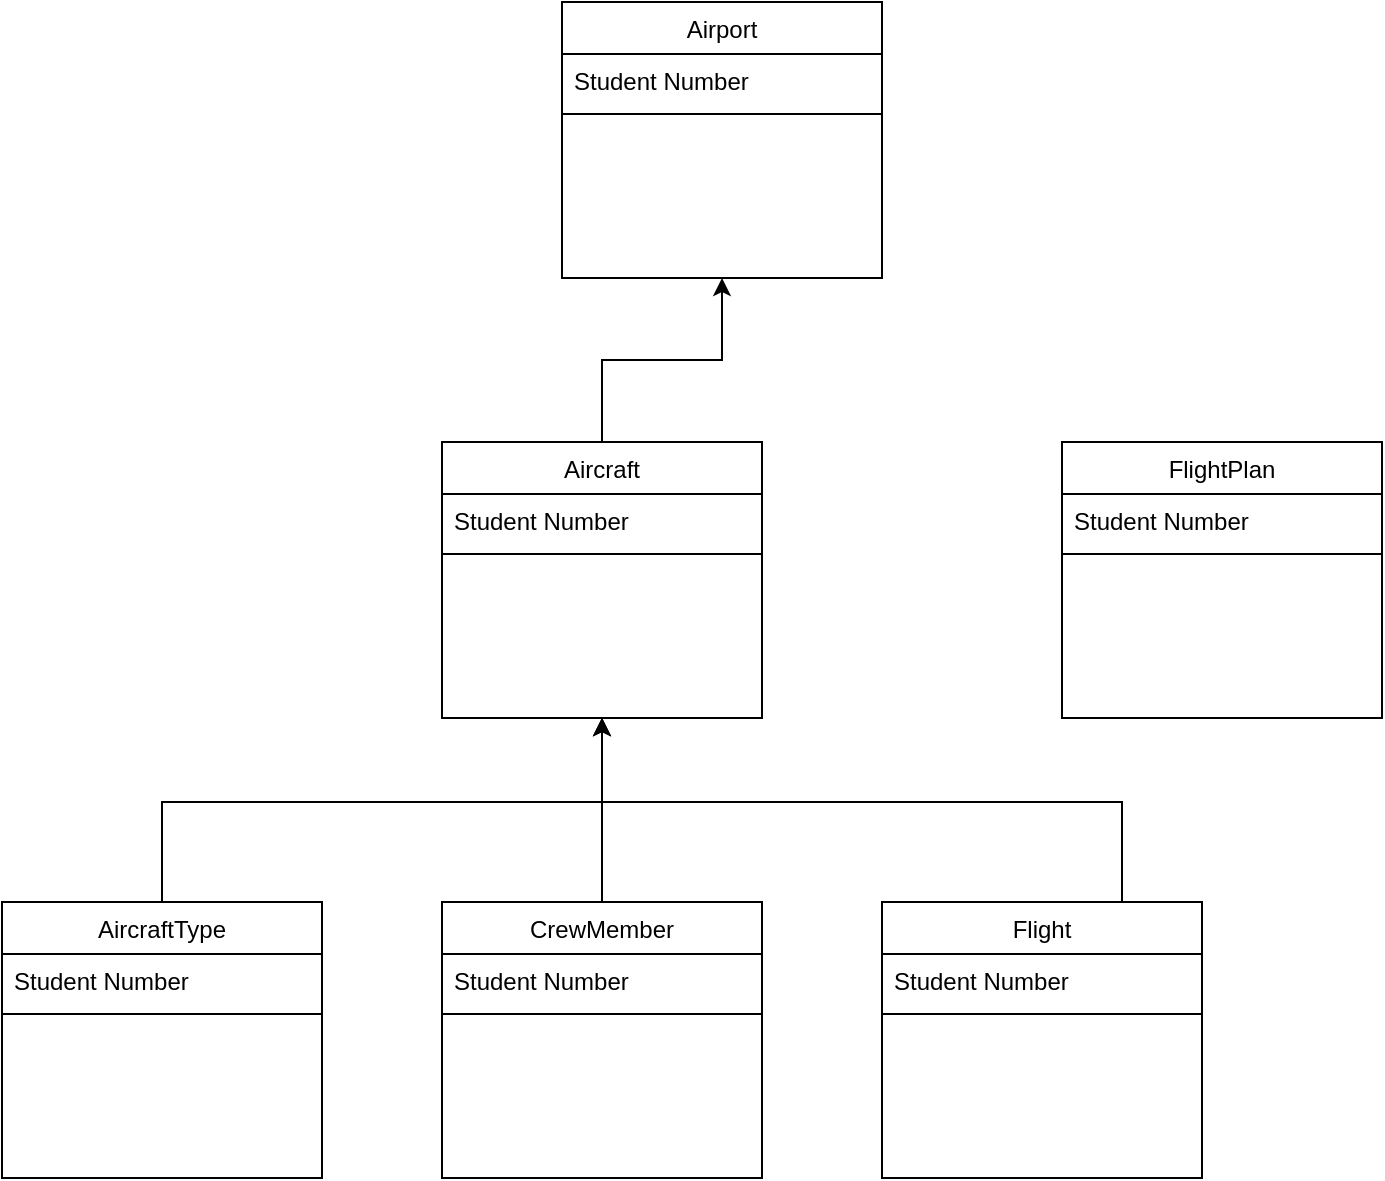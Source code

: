 <mxfile version="15.7.3" type="github">
  <diagram id="C5RBs43oDa-KdzZeNtuy" name="Page-1">
    <mxGraphModel dx="1221" dy="644" grid="1" gridSize="10" guides="1" tooltips="1" connect="1" arrows="1" fold="1" page="1" pageScale="1" pageWidth="827" pageHeight="1169" math="0" shadow="0">
      <root>
        <mxCell id="WIyWlLk6GJQsqaUBKTNV-0" />
        <mxCell id="WIyWlLk6GJQsqaUBKTNV-1" parent="WIyWlLk6GJQsqaUBKTNV-0" />
        <mxCell id="CuJTlI4QX3zhCQFt-23w-41" style="edgeStyle=orthogonalEdgeStyle;rounded=0;orthogonalLoop=1;jettySize=auto;html=1;entryX=0.5;entryY=1;entryDx=0;entryDy=0;" edge="1" parent="WIyWlLk6GJQsqaUBKTNV-1" source="CuJTlI4QX3zhCQFt-23w-0" target="CuJTlI4QX3zhCQFt-23w-6">
          <mxGeometry relative="1" as="geometry" />
        </mxCell>
        <mxCell id="CuJTlI4QX3zhCQFt-23w-0" value="Aircraft" style="swimlane;fontStyle=0;align=center;verticalAlign=top;childLayout=stackLayout;horizontal=1;startSize=26;horizontalStack=0;resizeParent=1;resizeLast=0;collapsible=1;marginBottom=0;rounded=0;shadow=0;strokeWidth=1;" vertex="1" parent="WIyWlLk6GJQsqaUBKTNV-1">
          <mxGeometry x="290" y="400" width="160" height="138" as="geometry">
            <mxRectangle x="130" y="380" width="160" height="26" as="alternateBounds" />
          </mxGeometry>
        </mxCell>
        <mxCell id="CuJTlI4QX3zhCQFt-23w-1" value="Student Number" style="text;align=left;verticalAlign=top;spacingLeft=4;spacingRight=4;overflow=hidden;rotatable=0;points=[[0,0.5],[1,0.5]];portConstraint=eastwest;" vertex="1" parent="CuJTlI4QX3zhCQFt-23w-0">
          <mxGeometry y="26" width="160" height="26" as="geometry" />
        </mxCell>
        <mxCell id="CuJTlI4QX3zhCQFt-23w-3" value="" style="line;html=1;strokeWidth=1;align=left;verticalAlign=middle;spacingTop=-1;spacingLeft=3;spacingRight=3;rotatable=0;labelPosition=right;points=[];portConstraint=eastwest;" vertex="1" parent="CuJTlI4QX3zhCQFt-23w-0">
          <mxGeometry y="52" width="160" height="8" as="geometry" />
        </mxCell>
        <mxCell id="CuJTlI4QX3zhCQFt-23w-6" value="Airport" style="swimlane;fontStyle=0;align=center;verticalAlign=top;childLayout=stackLayout;horizontal=1;startSize=26;horizontalStack=0;resizeParent=1;resizeLast=0;collapsible=1;marginBottom=0;rounded=0;shadow=0;strokeWidth=1;" vertex="1" parent="WIyWlLk6GJQsqaUBKTNV-1">
          <mxGeometry x="350" y="180" width="160" height="138" as="geometry">
            <mxRectangle x="130" y="380" width="160" height="26" as="alternateBounds" />
          </mxGeometry>
        </mxCell>
        <mxCell id="CuJTlI4QX3zhCQFt-23w-7" value="Student Number" style="text;align=left;verticalAlign=top;spacingLeft=4;spacingRight=4;overflow=hidden;rotatable=0;points=[[0,0.5],[1,0.5]];portConstraint=eastwest;" vertex="1" parent="CuJTlI4QX3zhCQFt-23w-6">
          <mxGeometry y="26" width="160" height="26" as="geometry" />
        </mxCell>
        <mxCell id="CuJTlI4QX3zhCQFt-23w-9" value="" style="line;html=1;strokeWidth=1;align=left;verticalAlign=middle;spacingTop=-1;spacingLeft=3;spacingRight=3;rotatable=0;labelPosition=right;points=[];portConstraint=eastwest;" vertex="1" parent="CuJTlI4QX3zhCQFt-23w-6">
          <mxGeometry y="52" width="160" height="8" as="geometry" />
        </mxCell>
        <mxCell id="CuJTlI4QX3zhCQFt-23w-37" style="edgeStyle=orthogonalEdgeStyle;rounded=0;orthogonalLoop=1;jettySize=auto;html=1;exitX=0.5;exitY=0;exitDx=0;exitDy=0;entryX=0.5;entryY=1;entryDx=0;entryDy=0;" edge="1" parent="WIyWlLk6GJQsqaUBKTNV-1" source="CuJTlI4QX3zhCQFt-23w-12" target="CuJTlI4QX3zhCQFt-23w-0">
          <mxGeometry relative="1" as="geometry">
            <Array as="points">
              <mxPoint x="150" y="580" />
              <mxPoint x="370" y="580" />
            </Array>
          </mxGeometry>
        </mxCell>
        <mxCell id="CuJTlI4QX3zhCQFt-23w-12" value="AircraftType" style="swimlane;fontStyle=0;align=center;verticalAlign=top;childLayout=stackLayout;horizontal=1;startSize=26;horizontalStack=0;resizeParent=1;resizeLast=0;collapsible=1;marginBottom=0;rounded=0;shadow=0;strokeWidth=1;" vertex="1" parent="WIyWlLk6GJQsqaUBKTNV-1">
          <mxGeometry x="70" y="630" width="160" height="138" as="geometry">
            <mxRectangle x="130" y="380" width="160" height="26" as="alternateBounds" />
          </mxGeometry>
        </mxCell>
        <mxCell id="CuJTlI4QX3zhCQFt-23w-13" value="Student Number" style="text;align=left;verticalAlign=top;spacingLeft=4;spacingRight=4;overflow=hidden;rotatable=0;points=[[0,0.5],[1,0.5]];portConstraint=eastwest;" vertex="1" parent="CuJTlI4QX3zhCQFt-23w-12">
          <mxGeometry y="26" width="160" height="26" as="geometry" />
        </mxCell>
        <mxCell id="CuJTlI4QX3zhCQFt-23w-15" value="" style="line;html=1;strokeWidth=1;align=left;verticalAlign=middle;spacingTop=-1;spacingLeft=3;spacingRight=3;rotatable=0;labelPosition=right;points=[];portConstraint=eastwest;" vertex="1" parent="CuJTlI4QX3zhCQFt-23w-12">
          <mxGeometry y="52" width="160" height="8" as="geometry" />
        </mxCell>
        <mxCell id="CuJTlI4QX3zhCQFt-23w-38" style="edgeStyle=orthogonalEdgeStyle;rounded=0;orthogonalLoop=1;jettySize=auto;html=1;exitX=0.5;exitY=0;exitDx=0;exitDy=0;entryX=0.5;entryY=1;entryDx=0;entryDy=0;" edge="1" parent="WIyWlLk6GJQsqaUBKTNV-1" source="CuJTlI4QX3zhCQFt-23w-18" target="CuJTlI4QX3zhCQFt-23w-0">
          <mxGeometry relative="1" as="geometry" />
        </mxCell>
        <mxCell id="CuJTlI4QX3zhCQFt-23w-18" value="CrewMember&#xa;" style="swimlane;fontStyle=0;align=center;verticalAlign=top;childLayout=stackLayout;horizontal=1;startSize=26;horizontalStack=0;resizeParent=1;resizeLast=0;collapsible=1;marginBottom=0;rounded=0;shadow=0;strokeWidth=1;" vertex="1" parent="WIyWlLk6GJQsqaUBKTNV-1">
          <mxGeometry x="290" y="630" width="160" height="138" as="geometry">
            <mxRectangle x="130" y="380" width="160" height="26" as="alternateBounds" />
          </mxGeometry>
        </mxCell>
        <mxCell id="CuJTlI4QX3zhCQFt-23w-19" value="Student Number" style="text;align=left;verticalAlign=top;spacingLeft=4;spacingRight=4;overflow=hidden;rotatable=0;points=[[0,0.5],[1,0.5]];portConstraint=eastwest;" vertex="1" parent="CuJTlI4QX3zhCQFt-23w-18">
          <mxGeometry y="26" width="160" height="26" as="geometry" />
        </mxCell>
        <mxCell id="CuJTlI4QX3zhCQFt-23w-21" value="" style="line;html=1;strokeWidth=1;align=left;verticalAlign=middle;spacingTop=-1;spacingLeft=3;spacingRight=3;rotatable=0;labelPosition=right;points=[];portConstraint=eastwest;" vertex="1" parent="CuJTlI4QX3zhCQFt-23w-18">
          <mxGeometry y="52" width="160" height="8" as="geometry" />
        </mxCell>
        <mxCell id="CuJTlI4QX3zhCQFt-23w-24" value="FlightPlan" style="swimlane;fontStyle=0;align=center;verticalAlign=top;childLayout=stackLayout;horizontal=1;startSize=26;horizontalStack=0;resizeParent=1;resizeLast=0;collapsible=1;marginBottom=0;rounded=0;shadow=0;strokeWidth=1;" vertex="1" parent="WIyWlLk6GJQsqaUBKTNV-1">
          <mxGeometry x="600" y="400" width="160" height="138" as="geometry">
            <mxRectangle x="130" y="380" width="160" height="26" as="alternateBounds" />
          </mxGeometry>
        </mxCell>
        <mxCell id="CuJTlI4QX3zhCQFt-23w-25" value="Student Number" style="text;align=left;verticalAlign=top;spacingLeft=4;spacingRight=4;overflow=hidden;rotatable=0;points=[[0,0.5],[1,0.5]];portConstraint=eastwest;" vertex="1" parent="CuJTlI4QX3zhCQFt-23w-24">
          <mxGeometry y="26" width="160" height="26" as="geometry" />
        </mxCell>
        <mxCell id="CuJTlI4QX3zhCQFt-23w-27" value="" style="line;html=1;strokeWidth=1;align=left;verticalAlign=middle;spacingTop=-1;spacingLeft=3;spacingRight=3;rotatable=0;labelPosition=right;points=[];portConstraint=eastwest;" vertex="1" parent="CuJTlI4QX3zhCQFt-23w-24">
          <mxGeometry y="52" width="160" height="8" as="geometry" />
        </mxCell>
        <mxCell id="CuJTlI4QX3zhCQFt-23w-43" style="edgeStyle=orthogonalEdgeStyle;rounded=0;orthogonalLoop=1;jettySize=auto;html=1;entryX=0.5;entryY=1;entryDx=0;entryDy=0;" edge="1" parent="WIyWlLk6GJQsqaUBKTNV-1" source="CuJTlI4QX3zhCQFt-23w-30" target="CuJTlI4QX3zhCQFt-23w-0">
          <mxGeometry relative="1" as="geometry">
            <Array as="points">
              <mxPoint x="630" y="580" />
              <mxPoint x="370" y="580" />
            </Array>
          </mxGeometry>
        </mxCell>
        <mxCell id="CuJTlI4QX3zhCQFt-23w-30" value="Flight" style="swimlane;fontStyle=0;align=center;verticalAlign=top;childLayout=stackLayout;horizontal=1;startSize=26;horizontalStack=0;resizeParent=1;resizeLast=0;collapsible=1;marginBottom=0;rounded=0;shadow=0;strokeWidth=1;" vertex="1" parent="WIyWlLk6GJQsqaUBKTNV-1">
          <mxGeometry x="510" y="630" width="160" height="138" as="geometry">
            <mxRectangle x="130" y="380" width="160" height="26" as="alternateBounds" />
          </mxGeometry>
        </mxCell>
        <mxCell id="CuJTlI4QX3zhCQFt-23w-31" value="Student Number" style="text;align=left;verticalAlign=top;spacingLeft=4;spacingRight=4;overflow=hidden;rotatable=0;points=[[0,0.5],[1,0.5]];portConstraint=eastwest;" vertex="1" parent="CuJTlI4QX3zhCQFt-23w-30">
          <mxGeometry y="26" width="160" height="26" as="geometry" />
        </mxCell>
        <mxCell id="CuJTlI4QX3zhCQFt-23w-32" value="" style="line;html=1;strokeWidth=1;align=left;verticalAlign=middle;spacingTop=-1;spacingLeft=3;spacingRight=3;rotatable=0;labelPosition=right;points=[];portConstraint=eastwest;" vertex="1" parent="CuJTlI4QX3zhCQFt-23w-30">
          <mxGeometry y="52" width="160" height="8" as="geometry" />
        </mxCell>
      </root>
    </mxGraphModel>
  </diagram>
</mxfile>
